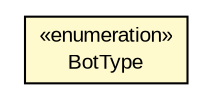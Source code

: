 #!/usr/local/bin/dot
#
# Class diagram 
# Generated by UMLGraph version 5.1 (http://www.umlgraph.org/)
#

digraph G {
	edge [fontname="arial",fontsize=10,labelfontname="arial",labelfontsize=10];
	node [fontname="arial",fontsize=10,shape=plaintext];
	nodesep=0.25;
	ranksep=0.5;
	// cz.cuni.amis.pogamut.ut2004.tournament.match.UT2004MatchConfig.BotType
	c1770 [label=<<table title="cz.cuni.amis.pogamut.ut2004.tournament.match.UT2004MatchConfig.BotType" border="0" cellborder="1" cellspacing="0" cellpadding="2" port="p" bgcolor="lemonChiffon" href="./UT2004MatchConfig.BotType.html">
		<tr><td><table border="0" cellspacing="0" cellpadding="1">
<tr><td align="center" balign="center"> &#171;enumeration&#187; </td></tr>
<tr><td align="center" balign="center"> BotType </td></tr>
		</table></td></tr>
		</table>>, fontname="arial", fontcolor="black", fontsize=10.0];
}

